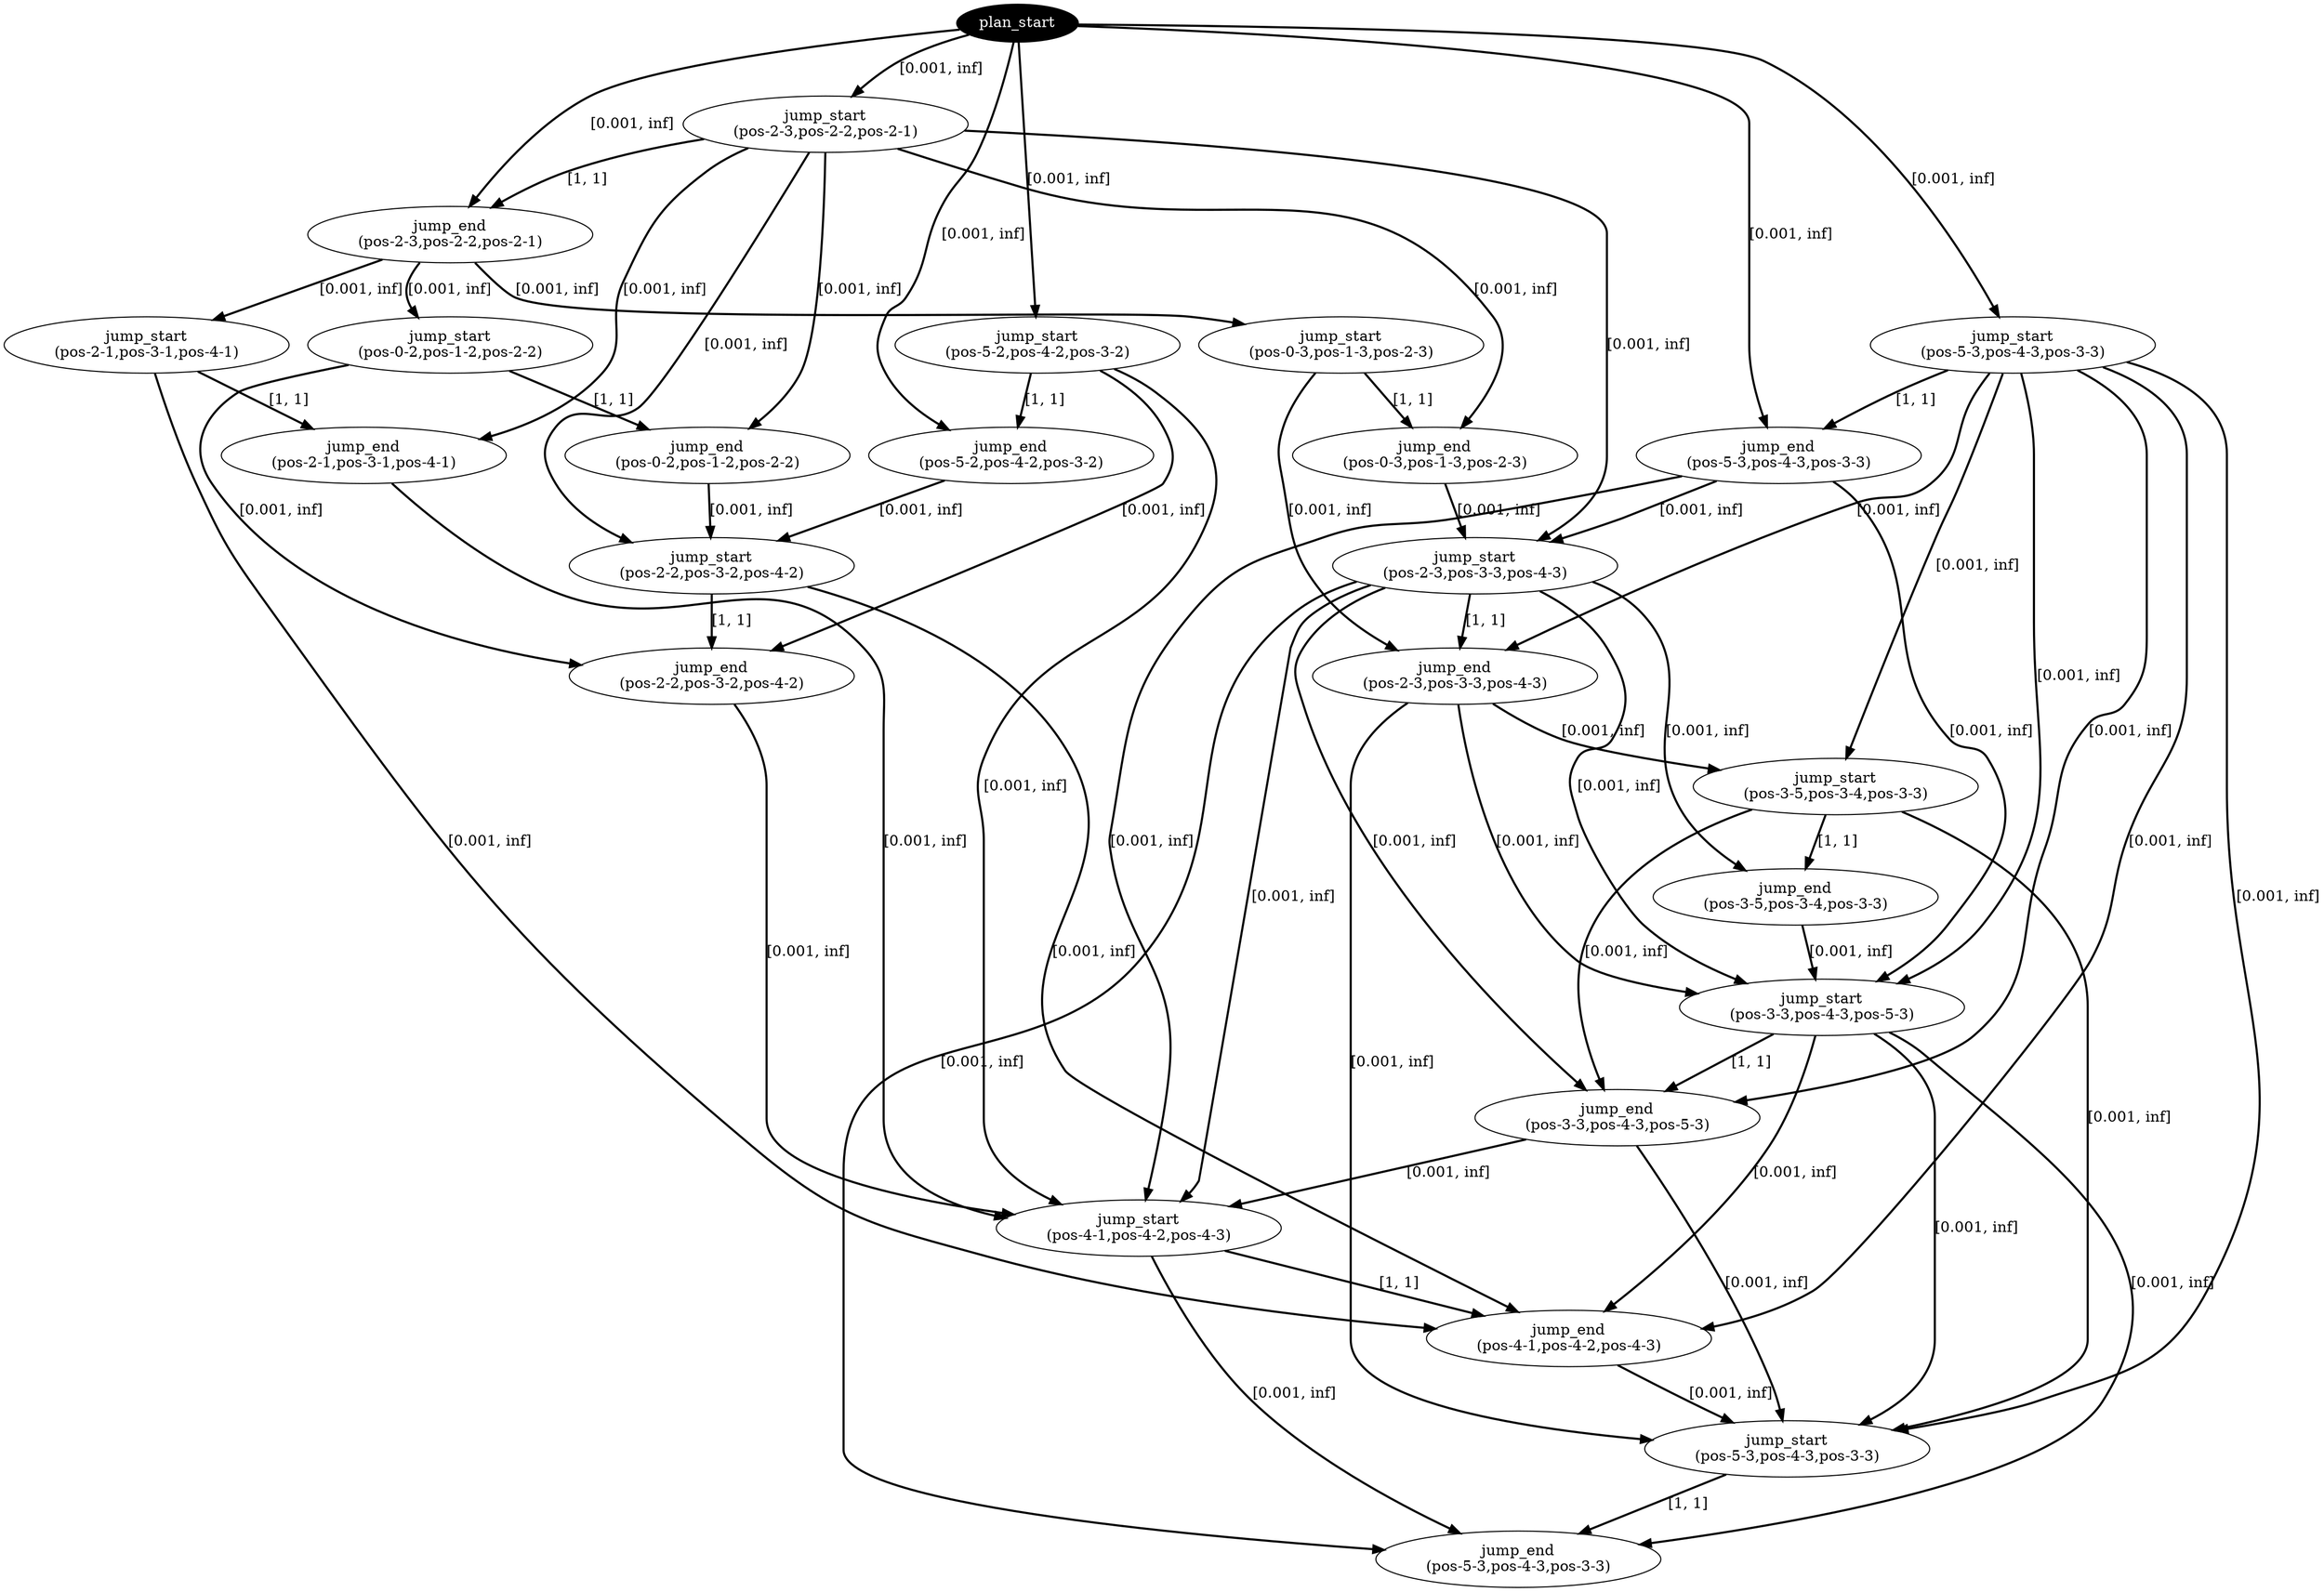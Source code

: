 digraph plan {
0[ label="plan_start",style=filled,fillcolor=black,fontcolor=white];
1[ label="jump_start
(pos-2-3,pos-2-2,pos-2-1)"];
2[ label="jump_end
(pos-2-3,pos-2-2,pos-2-1)"];
3[ label="jump_start
(pos-5-3,pos-4-3,pos-3-3)"];
4[ label="jump_end
(pos-5-3,pos-4-3,pos-3-3)"];
5[ label="jump_start
(pos-5-2,pos-4-2,pos-3-2)"];
6[ label="jump_end
(pos-5-2,pos-4-2,pos-3-2)"];
7[ label="jump_start
(pos-0-2,pos-1-2,pos-2-2)"];
8[ label="jump_end
(pos-0-2,pos-1-2,pos-2-2)"];
9[ label="jump_start
(pos-2-1,pos-3-1,pos-4-1)"];
10[ label="jump_end
(pos-2-1,pos-3-1,pos-4-1)"];
11[ label="jump_start
(pos-0-3,pos-1-3,pos-2-3)"];
12[ label="jump_end
(pos-0-3,pos-1-3,pos-2-3)"];
13[ label="jump_start
(pos-2-2,pos-3-2,pos-4-2)"];
14[ label="jump_end
(pos-2-2,pos-3-2,pos-4-2)"];
15[ label="jump_start
(pos-2-3,pos-3-3,pos-4-3)"];
16[ label="jump_end
(pos-2-3,pos-3-3,pos-4-3)"];
17[ label="jump_start
(pos-3-5,pos-3-4,pos-3-3)"];
18[ label="jump_end
(pos-3-5,pos-3-4,pos-3-3)"];
19[ label="jump_start
(pos-3-3,pos-4-3,pos-5-3)"];
20[ label="jump_end
(pos-3-3,pos-4-3,pos-5-3)"];
21[ label="jump_start
(pos-4-1,pos-4-2,pos-4-3)"];
22[ label="jump_end
(pos-4-1,pos-4-2,pos-4-3)"];
23[ label="jump_start
(pos-5-3,pos-4-3,pos-3-3)"];
24[ label="jump_end
(pos-5-3,pos-4-3,pos-3-3)"];
"0" -> "1" [ label="[0.001, inf]" , penwidth=2, color="black"]
"0" -> "3" [ label="[0.001, inf]" , penwidth=2, color="black"]
"0" -> "5" [ label="[0.001, inf]" , penwidth=2, color="black"]
"1" -> "2" [ label="[1, 1]" , penwidth=2, color="black"]
"0" -> "2" [ label="[0.001, inf]" , penwidth=2, color="black"]
"3" -> "4" [ label="[1, 1]" , penwidth=2, color="black"]
"0" -> "4" [ label="[0.001, inf]" , penwidth=2, color="black"]
"5" -> "6" [ label="[1, 1]" , penwidth=2, color="black"]
"0" -> "6" [ label="[0.001, inf]" , penwidth=2, color="black"]
"2" -> "7" [ label="[0.001, inf]" , penwidth=2, color="black"]
"2" -> "9" [ label="[0.001, inf]" , penwidth=2, color="black"]
"2" -> "11" [ label="[0.001, inf]" , penwidth=2, color="black"]
"7" -> "8" [ label="[1, 1]" , penwidth=2, color="black"]
"1" -> "8" [ label="[0.001, inf]" , penwidth=2, color="black"]
"9" -> "10" [ label="[1, 1]" , penwidth=2, color="black"]
"1" -> "10" [ label="[0.001, inf]" , penwidth=2, color="black"]
"11" -> "12" [ label="[1, 1]" , penwidth=2, color="black"]
"1" -> "12" [ label="[0.001, inf]" , penwidth=2, color="black"]
"8" -> "13" [ label="[0.001, inf]" , penwidth=2, color="black"]
"6" -> "13" [ label="[0.001, inf]" , penwidth=2, color="black"]
"1" -> "13" [ label="[0.001, inf]" , penwidth=2, color="black"]
"12" -> "15" [ label="[0.001, inf]" , penwidth=2, color="black"]
"4" -> "15" [ label="[0.001, inf]" , penwidth=2, color="black"]
"1" -> "15" [ label="[0.001, inf]" , penwidth=2, color="black"]
"13" -> "14" [ label="[1, 1]" , penwidth=2, color="black"]
"7" -> "14" [ label="[0.001, inf]" , penwidth=2, color="black"]
"5" -> "14" [ label="[0.001, inf]" , penwidth=2, color="black"]
"15" -> "16" [ label="[1, 1]" , penwidth=2, color="black"]
"11" -> "16" [ label="[0.001, inf]" , penwidth=2, color="black"]
"3" -> "16" [ label="[0.001, inf]" , penwidth=2, color="black"]
"16" -> "17" [ label="[0.001, inf]" , penwidth=2, color="black"]
"3" -> "17" [ label="[0.001, inf]" , penwidth=2, color="black"]
"17" -> "18" [ label="[1, 1]" , penwidth=2, color="black"]
"15" -> "18" [ label="[0.001, inf]" , penwidth=2, color="black"]
"18" -> "19" [ label="[0.001, inf]" , penwidth=2, color="black"]
"16" -> "19" [ label="[0.001, inf]" , penwidth=2, color="black"]
"4" -> "19" [ label="[0.001, inf]" , penwidth=2, color="black"]
"15" -> "19" [ label="[0.001, inf]" , penwidth=2, color="black"]
"3" -> "19" [ label="[0.001, inf]" , penwidth=2, color="black"]
"19" -> "20" [ label="[1, 1]" , penwidth=2, color="black"]
"17" -> "20" [ label="[0.001, inf]" , penwidth=2, color="black"]
"15" -> "20" [ label="[0.001, inf]" , penwidth=2, color="black"]
"3" -> "20" [ label="[0.001, inf]" , penwidth=2, color="black"]
"10" -> "21" [ label="[0.001, inf]" , penwidth=2, color="black"]
"14" -> "21" [ label="[0.001, inf]" , penwidth=2, color="black"]
"20" -> "21" [ label="[0.001, inf]" , penwidth=2, color="black"]
"15" -> "21" [ label="[0.001, inf]" , penwidth=2, color="black"]
"4" -> "21" [ label="[0.001, inf]" , penwidth=2, color="black"]
"5" -> "21" [ label="[0.001, inf]" , penwidth=2, color="black"]
"21" -> "22" [ label="[1, 1]" , penwidth=2, color="black"]
"19" -> "22" [ label="[0.001, inf]" , penwidth=2, color="black"]
"13" -> "22" [ label="[0.001, inf]" , penwidth=2, color="black"]
"9" -> "22" [ label="[0.001, inf]" , penwidth=2, color="black"]
"3" -> "22" [ label="[0.001, inf]" , penwidth=2, color="black"]
"20" -> "23" [ label="[0.001, inf]" , penwidth=2, color="black"]
"22" -> "23" [ label="[0.001, inf]" , penwidth=2, color="black"]
"19" -> "23" [ label="[0.001, inf]" , penwidth=2, color="black"]
"17" -> "23" [ label="[0.001, inf]" , penwidth=2, color="black"]
"16" -> "23" [ label="[0.001, inf]" , penwidth=2, color="black"]
"3" -> "23" [ label="[0.001, inf]" , penwidth=2, color="black"]
"23" -> "24" [ label="[1, 1]" , penwidth=2, color="black"]
"21" -> "24" [ label="[0.001, inf]" , penwidth=2, color="black"]
"19" -> "24" [ label="[0.001, inf]" , penwidth=2, color="black"]
"15" -> "24" [ label="[0.001, inf]" , penwidth=2, color="black"]
}
